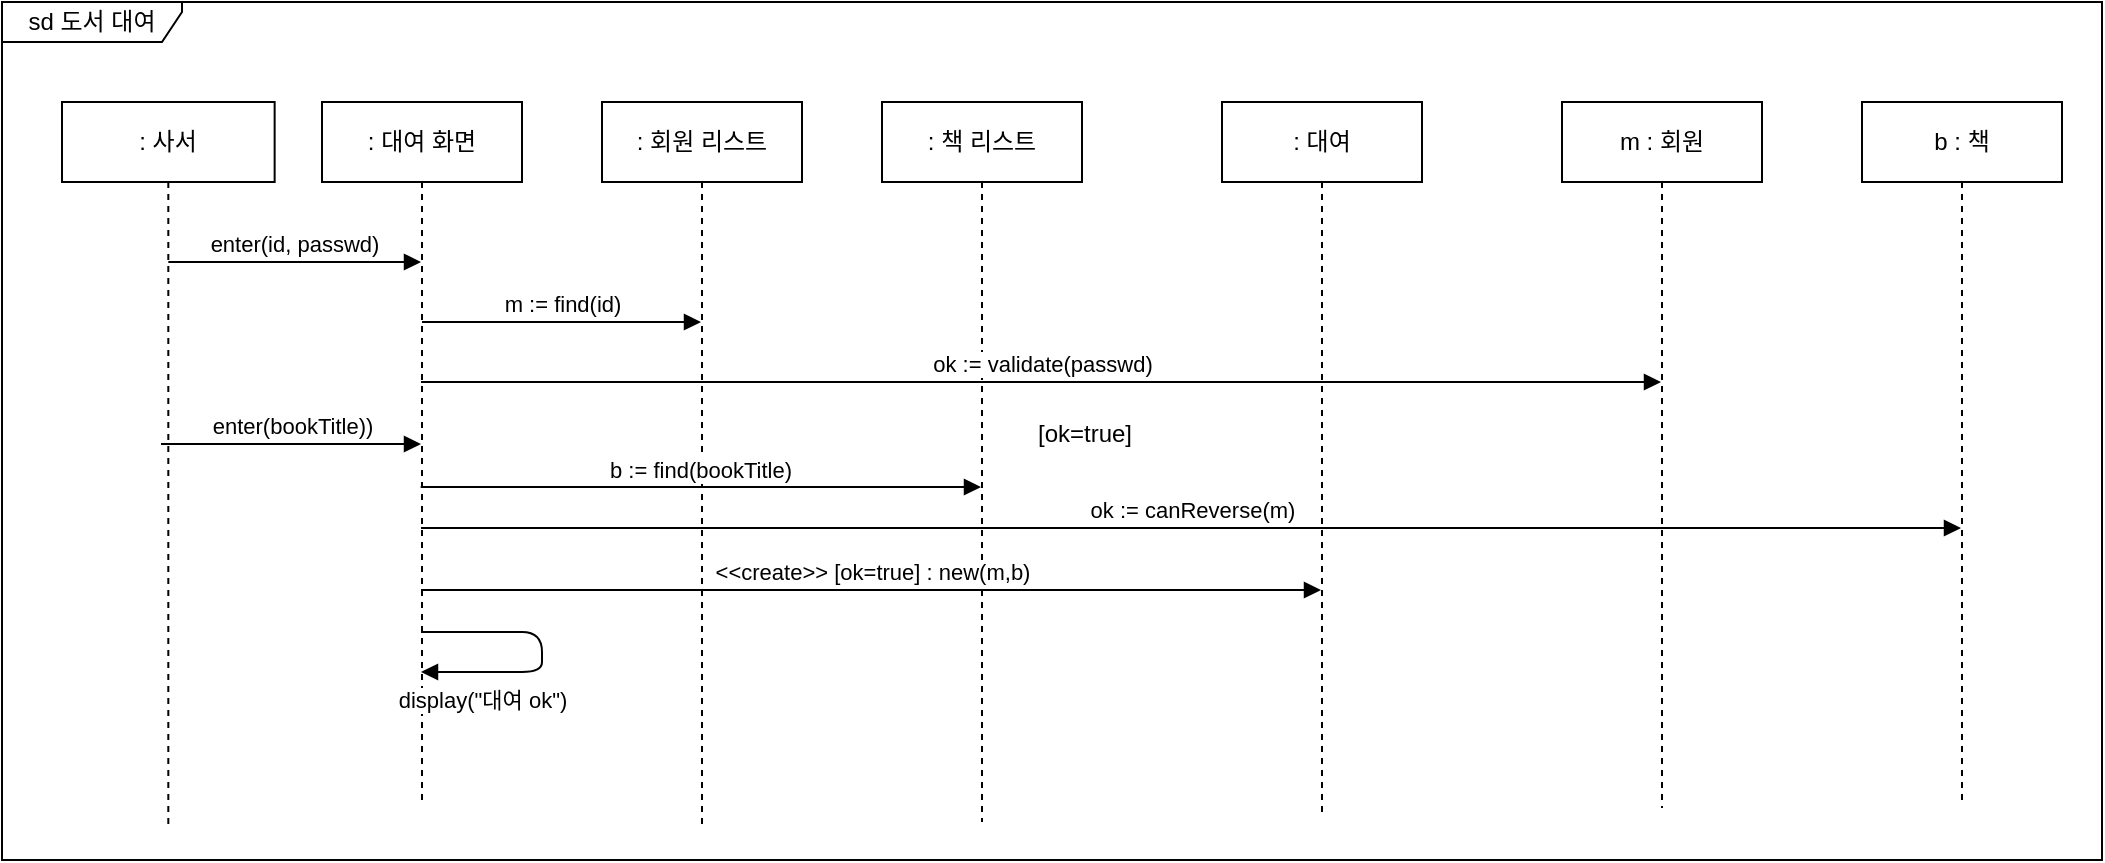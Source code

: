 <mxfile version="14.4.3" type="device"><diagram id="xjo-cmTGhSLS6a9NaMhr" name="페이지-1"><mxGraphModel dx="2107" dy="987" grid="0" gridSize="10" guides="1" tooltips="1" connect="1" arrows="1" fold="1" page="0" pageScale="1" pageWidth="827" pageHeight="1169" math="0" shadow="0"><root><mxCell id="0"/><mxCell id="1" parent="0"/><mxCell id="wlKha1ADkZq0OzP-Uf5L-2" value="sd 도서 대여" style="shape=umlFrame;whiteSpace=wrap;html=1;width=90;height=20;" parent="1" vertex="1"><mxGeometry x="-60" y="120" width="1050" height="429" as="geometry"/></mxCell><mxCell id="wlKha1ADkZq0OzP-Uf5L-4" value=": 사서" style="shape=umlLifeline;perimeter=lifelinePerimeter;whiteSpace=wrap;html=1;container=1;collapsible=0;recursiveResize=0;outlineConnect=0;" parent="1" vertex="1"><mxGeometry x="-30" y="170" width="106.32" height="363" as="geometry"/></mxCell><mxCell id="wlKha1ADkZq0OzP-Uf5L-5" value=": 대여 화면" style="shape=umlLifeline;perimeter=lifelinePerimeter;whiteSpace=wrap;html=1;container=1;collapsible=0;recursiveResize=0;outlineConnect=0;" parent="1" vertex="1"><mxGeometry x="100" y="170" width="100" height="352" as="geometry"/></mxCell><mxCell id="wlKha1ADkZq0OzP-Uf5L-6" value=": 회원 리스트" style="shape=umlLifeline;perimeter=lifelinePerimeter;whiteSpace=wrap;html=1;container=1;collapsible=0;recursiveResize=0;outlineConnect=0;" parent="1" vertex="1"><mxGeometry x="240" y="170" width="100" height="362" as="geometry"/></mxCell><mxCell id="wlKha1ADkZq0OzP-Uf5L-7" value=": 책 리스트" style="shape=umlLifeline;perimeter=lifelinePerimeter;whiteSpace=wrap;html=1;container=1;collapsible=0;recursiveResize=0;outlineConnect=0;" parent="1" vertex="1"><mxGeometry x="380" y="170" width="100" height="360" as="geometry"/></mxCell><mxCell id="wlKha1ADkZq0OzP-Uf5L-8" value=": 대여" style="shape=umlLifeline;perimeter=lifelinePerimeter;whiteSpace=wrap;html=1;container=1;collapsible=0;recursiveResize=0;outlineConnect=0;" parent="1" vertex="1"><mxGeometry x="550" y="170" width="100" height="357" as="geometry"/></mxCell><mxCell id="wlKha1ADkZq0OzP-Uf5L-9" value="m : 회원" style="shape=umlLifeline;perimeter=lifelinePerimeter;whiteSpace=wrap;html=1;container=1;collapsible=0;recursiveResize=0;outlineConnect=0;" parent="1" vertex="1"><mxGeometry x="720" y="170" width="100" height="353" as="geometry"/></mxCell><mxCell id="wlKha1ADkZq0OzP-Uf5L-10" value="b : 책" style="shape=umlLifeline;perimeter=lifelinePerimeter;whiteSpace=wrap;html=1;container=1;collapsible=0;recursiveResize=0;outlineConnect=0;" parent="1" vertex="1"><mxGeometry x="870" y="170" width="100" height="349" as="geometry"/></mxCell><mxCell id="wlKha1ADkZq0OzP-Uf5L-11" value="enter(id, passwd)" style="html=1;verticalAlign=bottom;endArrow=block;" parent="1" source="wlKha1ADkZq0OzP-Uf5L-4" target="wlKha1ADkZq0OzP-Uf5L-5" edge="1"><mxGeometry width="80" relative="1" as="geometry"><mxPoint x="60" y="260" as="sourcePoint"/><mxPoint x="140" y="260" as="targetPoint"/><Array as="points"><mxPoint x="110" y="250"/></Array></mxGeometry></mxCell><mxCell id="wlKha1ADkZq0OzP-Uf5L-12" value="m := find(id)" style="html=1;verticalAlign=bottom;endArrow=block;" parent="1" source="wlKha1ADkZq0OzP-Uf5L-5" target="wlKha1ADkZq0OzP-Uf5L-6" edge="1"><mxGeometry width="80" relative="1" as="geometry"><mxPoint x="160" y="280" as="sourcePoint"/><mxPoint x="290" y="280" as="targetPoint"/><Array as="points"><mxPoint x="250.5" y="280"/></Array></mxGeometry></mxCell><mxCell id="wlKha1ADkZq0OzP-Uf5L-13" value="ok := validate(passwd)" style="html=1;verticalAlign=bottom;endArrow=block;" parent="1" edge="1"><mxGeometry width="80" relative="1" as="geometry"><mxPoint x="149.5" y="310" as="sourcePoint"/><mxPoint x="769.5" y="310" as="targetPoint"/><Array as="points"><mxPoint x="260.5" y="310"/></Array></mxGeometry></mxCell><mxCell id="wlKha1ADkZq0OzP-Uf5L-14" value="enter(bookTitle))" style="html=1;verticalAlign=bottom;endArrow=block;" parent="1" edge="1"><mxGeometry width="80" relative="1" as="geometry"><mxPoint x="19.5" y="341" as="sourcePoint"/><mxPoint x="149.5" y="341" as="targetPoint"/><Array as="points"><mxPoint x="120" y="341"/></Array></mxGeometry></mxCell><mxCell id="wlKha1ADkZq0OzP-Uf5L-15" value="b := find(bookTitle)" style="html=1;verticalAlign=bottom;endArrow=block;" parent="1" edge="1"><mxGeometry width="80" relative="1" as="geometry"><mxPoint x="149.324" y="362.5" as="sourcePoint"/><mxPoint x="429.5" y="362.5" as="targetPoint"/><Array as="points"/></mxGeometry></mxCell><mxCell id="wlKha1ADkZq0OzP-Uf5L-16" value="ok := canReverse(m)" style="html=1;verticalAlign=bottom;endArrow=block;" parent="1" edge="1"><mxGeometry width="80" relative="1" as="geometry"><mxPoint x="149.5" y="383" as="sourcePoint"/><mxPoint x="919.5" y="383" as="targetPoint"/><Array as="points"/></mxGeometry></mxCell><mxCell id="wlKha1ADkZq0OzP-Uf5L-17" value="&amp;lt;&amp;lt;create&amp;gt;&amp;gt; [ok=true] : new(m,b)" style="html=1;verticalAlign=bottom;endArrow=block;" parent="1" edge="1"><mxGeometry width="80" relative="1" as="geometry"><mxPoint x="149.5" y="414" as="sourcePoint"/><mxPoint x="599.5" y="414" as="targetPoint"/><Array as="points"/></mxGeometry></mxCell><mxCell id="wlKha1ADkZq0OzP-Uf5L-18" value="display(&quot;대여 ok&quot;)" style="html=1;verticalAlign=bottom;endArrow=block;" parent="1" edge="1"><mxGeometry x="0.567" y="23" width="80" relative="1" as="geometry"><mxPoint x="149.5" y="435" as="sourcePoint"/><mxPoint x="149.5" y="455" as="targetPoint"/><Array as="points"><mxPoint x="210" y="435"/><mxPoint x="210" y="455"/></Array><mxPoint as="offset"/></mxGeometry></mxCell><mxCell id="wlKha1ADkZq0OzP-Uf5L-21" value="[ok=true]" style="text;html=1;align=center;verticalAlign=middle;resizable=0;points=[];autosize=1;" parent="1" vertex="1"><mxGeometry x="452" y="327" width="57" height="18" as="geometry"/></mxCell></root></mxGraphModel></diagram></mxfile>